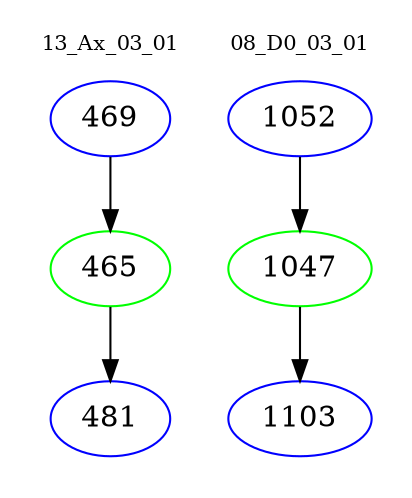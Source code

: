 digraph{
subgraph cluster_0 {
color = white
label = "13_Ax_03_01";
fontsize=10;
T0_469 [label="469", color="blue"]
T0_469 -> T0_465 [color="black"]
T0_465 [label="465", color="green"]
T0_465 -> T0_481 [color="black"]
T0_481 [label="481", color="blue"]
}
subgraph cluster_1 {
color = white
label = "08_D0_03_01";
fontsize=10;
T1_1052 [label="1052", color="blue"]
T1_1052 -> T1_1047 [color="black"]
T1_1047 [label="1047", color="green"]
T1_1047 -> T1_1103 [color="black"]
T1_1103 [label="1103", color="blue"]
}
}
